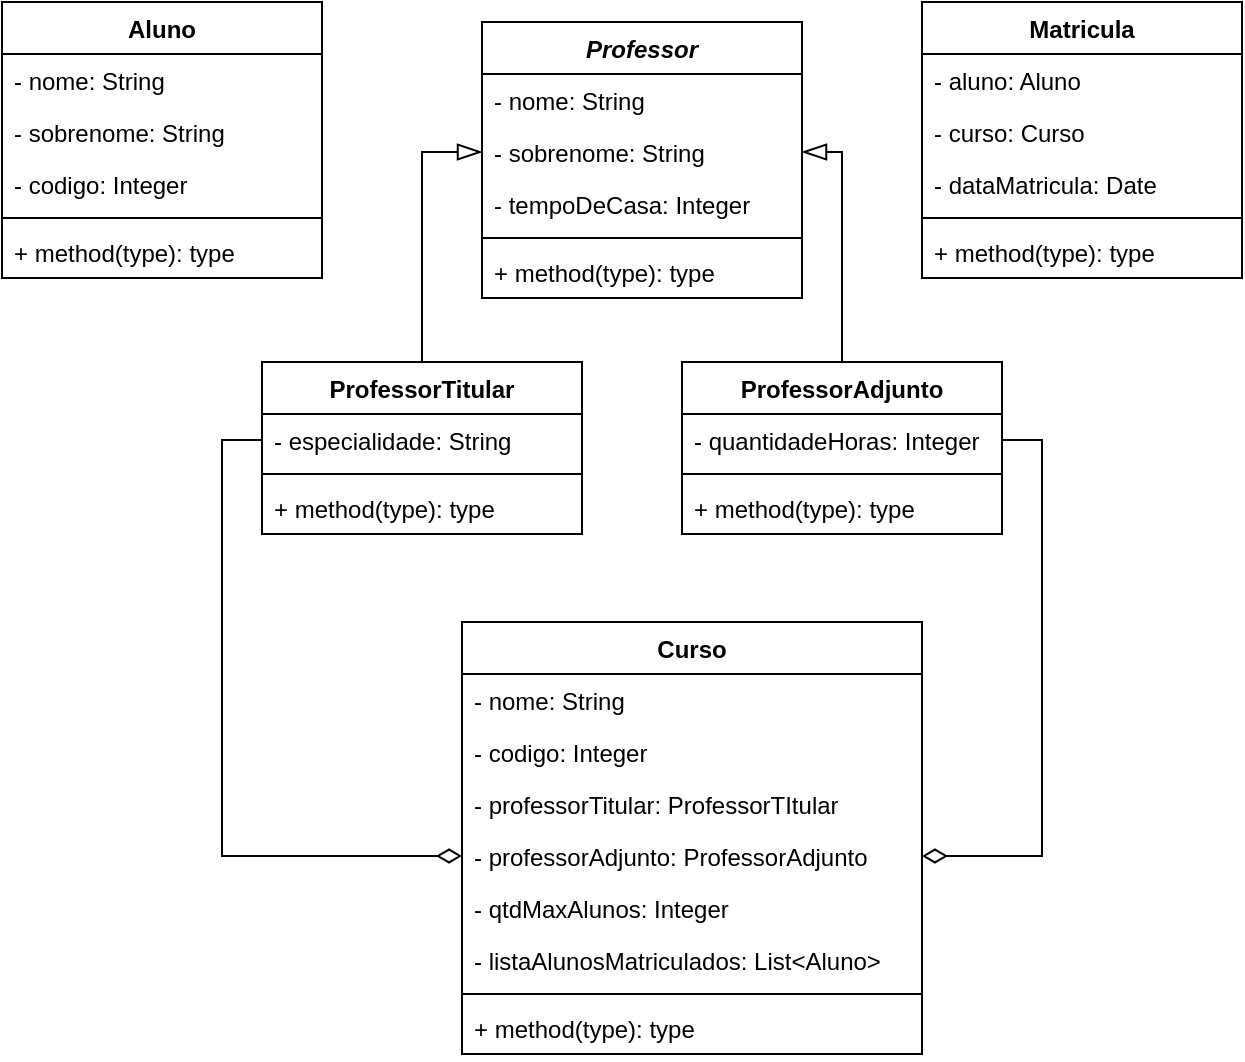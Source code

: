 <mxfile version="12.7.0" type="github">
  <diagram id="adodtcI2h1c6EPinIs3A" name="Page-1">
    <mxGraphModel dx="177" dy="413" grid="1" gridSize="10" guides="1" tooltips="1" connect="1" arrows="1" fold="1" page="1" pageScale="1" pageWidth="827" pageHeight="1169" math="0" shadow="0">
      <root>
        <mxCell id="0"/>
        <mxCell id="1" parent="0"/>
        <mxCell id="8EcQHJpTXaGvdvUy0V6i-5" value="Aluno" style="swimlane;fontStyle=1;align=center;verticalAlign=top;childLayout=stackLayout;horizontal=1;startSize=26;horizontalStack=0;resizeParent=1;resizeParentMax=0;resizeLast=0;collapsible=1;marginBottom=0;" vertex="1" parent="1">
          <mxGeometry x="20" y="20" width="160" height="138" as="geometry"/>
        </mxCell>
        <mxCell id="8EcQHJpTXaGvdvUy0V6i-6" value="- nome: String" style="text;strokeColor=none;fillColor=none;align=left;verticalAlign=top;spacingLeft=4;spacingRight=4;overflow=hidden;rotatable=0;points=[[0,0.5],[1,0.5]];portConstraint=eastwest;" vertex="1" parent="8EcQHJpTXaGvdvUy0V6i-5">
          <mxGeometry y="26" width="160" height="26" as="geometry"/>
        </mxCell>
        <mxCell id="8EcQHJpTXaGvdvUy0V6i-9" value="- sobrenome: String" style="text;strokeColor=none;fillColor=none;align=left;verticalAlign=top;spacingLeft=4;spacingRight=4;overflow=hidden;rotatable=0;points=[[0,0.5],[1,0.5]];portConstraint=eastwest;" vertex="1" parent="8EcQHJpTXaGvdvUy0V6i-5">
          <mxGeometry y="52" width="160" height="26" as="geometry"/>
        </mxCell>
        <mxCell id="8EcQHJpTXaGvdvUy0V6i-10" value="- codigo: Integer" style="text;strokeColor=none;fillColor=none;align=left;verticalAlign=top;spacingLeft=4;spacingRight=4;overflow=hidden;rotatable=0;points=[[0,0.5],[1,0.5]];portConstraint=eastwest;" vertex="1" parent="8EcQHJpTXaGvdvUy0V6i-5">
          <mxGeometry y="78" width="160" height="26" as="geometry"/>
        </mxCell>
        <mxCell id="8EcQHJpTXaGvdvUy0V6i-7" value="" style="line;strokeWidth=1;fillColor=none;align=left;verticalAlign=middle;spacingTop=-1;spacingLeft=3;spacingRight=3;rotatable=0;labelPosition=right;points=[];portConstraint=eastwest;" vertex="1" parent="8EcQHJpTXaGvdvUy0V6i-5">
          <mxGeometry y="104" width="160" height="8" as="geometry"/>
        </mxCell>
        <mxCell id="8EcQHJpTXaGvdvUy0V6i-8" value="+ method(type): type" style="text;strokeColor=none;fillColor=none;align=left;verticalAlign=top;spacingLeft=4;spacingRight=4;overflow=hidden;rotatable=0;points=[[0,0.5],[1,0.5]];portConstraint=eastwest;" vertex="1" parent="8EcQHJpTXaGvdvUy0V6i-5">
          <mxGeometry y="112" width="160" height="26" as="geometry"/>
        </mxCell>
        <mxCell id="8EcQHJpTXaGvdvUy0V6i-11" value="Curso" style="swimlane;fontStyle=1;align=center;verticalAlign=top;childLayout=stackLayout;horizontal=1;startSize=26;horizontalStack=0;resizeParent=1;resizeParentMax=0;resizeLast=0;collapsible=1;marginBottom=0;" vertex="1" parent="1">
          <mxGeometry x="250" y="330" width="230" height="216" as="geometry"/>
        </mxCell>
        <mxCell id="8EcQHJpTXaGvdvUy0V6i-12" value="- nome: String" style="text;strokeColor=none;fillColor=none;align=left;verticalAlign=top;spacingLeft=4;spacingRight=4;overflow=hidden;rotatable=0;points=[[0,0.5],[1,0.5]];portConstraint=eastwest;" vertex="1" parent="8EcQHJpTXaGvdvUy0V6i-11">
          <mxGeometry y="26" width="230" height="26" as="geometry"/>
        </mxCell>
        <mxCell id="8EcQHJpTXaGvdvUy0V6i-15" value="- codigo: Integer" style="text;strokeColor=none;fillColor=none;align=left;verticalAlign=top;spacingLeft=4;spacingRight=4;overflow=hidden;rotatable=0;points=[[0,0.5],[1,0.5]];portConstraint=eastwest;" vertex="1" parent="8EcQHJpTXaGvdvUy0V6i-11">
          <mxGeometry y="52" width="230" height="26" as="geometry"/>
        </mxCell>
        <mxCell id="8EcQHJpTXaGvdvUy0V6i-34" value="- professorTitular: ProfessorTItular" style="text;strokeColor=none;fillColor=none;align=left;verticalAlign=top;spacingLeft=4;spacingRight=4;overflow=hidden;rotatable=0;points=[[0,0.5],[1,0.5]];portConstraint=eastwest;" vertex="1" parent="8EcQHJpTXaGvdvUy0V6i-11">
          <mxGeometry y="78" width="230" height="26" as="geometry"/>
        </mxCell>
        <mxCell id="8EcQHJpTXaGvdvUy0V6i-35" value="- professorAdjunto: ProfessorAdjunto" style="text;strokeColor=none;fillColor=none;align=left;verticalAlign=top;spacingLeft=4;spacingRight=4;overflow=hidden;rotatable=0;points=[[0,0.5],[1,0.5]];portConstraint=eastwest;" vertex="1" parent="8EcQHJpTXaGvdvUy0V6i-11">
          <mxGeometry y="104" width="230" height="26" as="geometry"/>
        </mxCell>
        <mxCell id="8EcQHJpTXaGvdvUy0V6i-36" value="- qtdMaxAlunos: Integer" style="text;strokeColor=none;fillColor=none;align=left;verticalAlign=top;spacingLeft=4;spacingRight=4;overflow=hidden;rotatable=0;points=[[0,0.5],[1,0.5]];portConstraint=eastwest;" vertex="1" parent="8EcQHJpTXaGvdvUy0V6i-11">
          <mxGeometry y="130" width="230" height="26" as="geometry"/>
        </mxCell>
        <mxCell id="8EcQHJpTXaGvdvUy0V6i-37" value="- listaAlunosMatriculados: List&lt;Aluno&gt;" style="text;strokeColor=none;fillColor=none;align=left;verticalAlign=top;spacingLeft=4;spacingRight=4;overflow=hidden;rotatable=0;points=[[0,0.5],[1,0.5]];portConstraint=eastwest;" vertex="1" parent="8EcQHJpTXaGvdvUy0V6i-11">
          <mxGeometry y="156" width="230" height="26" as="geometry"/>
        </mxCell>
        <mxCell id="8EcQHJpTXaGvdvUy0V6i-13" value="" style="line;strokeWidth=1;fillColor=none;align=left;verticalAlign=middle;spacingTop=-1;spacingLeft=3;spacingRight=3;rotatable=0;labelPosition=right;points=[];portConstraint=eastwest;" vertex="1" parent="8EcQHJpTXaGvdvUy0V6i-11">
          <mxGeometry y="182" width="230" height="8" as="geometry"/>
        </mxCell>
        <mxCell id="8EcQHJpTXaGvdvUy0V6i-14" value="+ method(type): type" style="text;strokeColor=none;fillColor=none;align=left;verticalAlign=top;spacingLeft=4;spacingRight=4;overflow=hidden;rotatable=0;points=[[0,0.5],[1,0.5]];portConstraint=eastwest;" vertex="1" parent="8EcQHJpTXaGvdvUy0V6i-11">
          <mxGeometry y="190" width="230" height="26" as="geometry"/>
        </mxCell>
        <mxCell id="8EcQHJpTXaGvdvUy0V6i-16" value="Professor" style="swimlane;fontStyle=3;align=center;verticalAlign=top;childLayout=stackLayout;horizontal=1;startSize=26;horizontalStack=0;resizeParent=1;resizeParentMax=0;resizeLast=0;collapsible=1;marginBottom=0;" vertex="1" parent="1">
          <mxGeometry x="260" y="30" width="160" height="138" as="geometry"/>
        </mxCell>
        <mxCell id="8EcQHJpTXaGvdvUy0V6i-17" value="- nome: String" style="text;strokeColor=none;fillColor=none;align=left;verticalAlign=top;spacingLeft=4;spacingRight=4;overflow=hidden;rotatable=0;points=[[0,0.5],[1,0.5]];portConstraint=eastwest;" vertex="1" parent="8EcQHJpTXaGvdvUy0V6i-16">
          <mxGeometry y="26" width="160" height="26" as="geometry"/>
        </mxCell>
        <mxCell id="8EcQHJpTXaGvdvUy0V6i-20" value="- sobrenome: String" style="text;strokeColor=none;fillColor=none;align=left;verticalAlign=top;spacingLeft=4;spacingRight=4;overflow=hidden;rotatable=0;points=[[0,0.5],[1,0.5]];portConstraint=eastwest;" vertex="1" parent="8EcQHJpTXaGvdvUy0V6i-16">
          <mxGeometry y="52" width="160" height="26" as="geometry"/>
        </mxCell>
        <mxCell id="8EcQHJpTXaGvdvUy0V6i-21" value="- tempoDeCasa: Integer" style="text;strokeColor=none;fillColor=none;align=left;verticalAlign=top;spacingLeft=4;spacingRight=4;overflow=hidden;rotatable=0;points=[[0,0.5],[1,0.5]];portConstraint=eastwest;" vertex="1" parent="8EcQHJpTXaGvdvUy0V6i-16">
          <mxGeometry y="78" width="160" height="26" as="geometry"/>
        </mxCell>
        <mxCell id="8EcQHJpTXaGvdvUy0V6i-18" value="" style="line;strokeWidth=1;fillColor=none;align=left;verticalAlign=middle;spacingTop=-1;spacingLeft=3;spacingRight=3;rotatable=0;labelPosition=right;points=[];portConstraint=eastwest;" vertex="1" parent="8EcQHJpTXaGvdvUy0V6i-16">
          <mxGeometry y="104" width="160" height="8" as="geometry"/>
        </mxCell>
        <mxCell id="8EcQHJpTXaGvdvUy0V6i-19" value="+ method(type): type" style="text;strokeColor=none;fillColor=none;align=left;verticalAlign=top;spacingLeft=4;spacingRight=4;overflow=hidden;rotatable=0;points=[[0,0.5],[1,0.5]];portConstraint=eastwest;" vertex="1" parent="8EcQHJpTXaGvdvUy0V6i-16">
          <mxGeometry y="112" width="160" height="26" as="geometry"/>
        </mxCell>
        <mxCell id="8EcQHJpTXaGvdvUy0V6i-31" style="edgeStyle=orthogonalEdgeStyle;rounded=0;orthogonalLoop=1;jettySize=auto;html=1;exitX=0.5;exitY=0;exitDx=0;exitDy=0;entryX=0;entryY=0.5;entryDx=0;entryDy=0;endArrow=blockThin;endFill=0;strokeWidth=1;jumpSize=6;endSize=10;" edge="1" parent="1" source="8EcQHJpTXaGvdvUy0V6i-22" target="8EcQHJpTXaGvdvUy0V6i-20">
          <mxGeometry relative="1" as="geometry"/>
        </mxCell>
        <mxCell id="8EcQHJpTXaGvdvUy0V6i-22" value="ProfessorTitular" style="swimlane;fontStyle=1;align=center;verticalAlign=top;childLayout=stackLayout;horizontal=1;startSize=26;horizontalStack=0;resizeParent=1;resizeParentMax=0;resizeLast=0;collapsible=1;marginBottom=0;" vertex="1" parent="1">
          <mxGeometry x="150" y="200" width="160" height="86" as="geometry"/>
        </mxCell>
        <mxCell id="8EcQHJpTXaGvdvUy0V6i-23" value="- especialidade: String" style="text;strokeColor=none;fillColor=none;align=left;verticalAlign=top;spacingLeft=4;spacingRight=4;overflow=hidden;rotatable=0;points=[[0,0.5],[1,0.5]];portConstraint=eastwest;" vertex="1" parent="8EcQHJpTXaGvdvUy0V6i-22">
          <mxGeometry y="26" width="160" height="26" as="geometry"/>
        </mxCell>
        <mxCell id="8EcQHJpTXaGvdvUy0V6i-24" value="" style="line;strokeWidth=1;fillColor=none;align=left;verticalAlign=middle;spacingTop=-1;spacingLeft=3;spacingRight=3;rotatable=0;labelPosition=right;points=[];portConstraint=eastwest;" vertex="1" parent="8EcQHJpTXaGvdvUy0V6i-22">
          <mxGeometry y="52" width="160" height="8" as="geometry"/>
        </mxCell>
        <mxCell id="8EcQHJpTXaGvdvUy0V6i-25" value="+ method(type): type" style="text;strokeColor=none;fillColor=none;align=left;verticalAlign=top;spacingLeft=4;spacingRight=4;overflow=hidden;rotatable=0;points=[[0,0.5],[1,0.5]];portConstraint=eastwest;" vertex="1" parent="8EcQHJpTXaGvdvUy0V6i-22">
          <mxGeometry y="60" width="160" height="26" as="geometry"/>
        </mxCell>
        <mxCell id="8EcQHJpTXaGvdvUy0V6i-32" style="edgeStyle=orthogonalEdgeStyle;rounded=0;jumpSize=6;orthogonalLoop=1;jettySize=auto;html=1;exitX=0.5;exitY=0;exitDx=0;exitDy=0;entryX=1;entryY=0.5;entryDx=0;entryDy=0;endArrow=blockThin;endFill=0;endSize=10;strokeWidth=1;" edge="1" parent="1" source="8EcQHJpTXaGvdvUy0V6i-26" target="8EcQHJpTXaGvdvUy0V6i-20">
          <mxGeometry relative="1" as="geometry">
            <Array as="points">
              <mxPoint x="440" y="95"/>
            </Array>
          </mxGeometry>
        </mxCell>
        <mxCell id="8EcQHJpTXaGvdvUy0V6i-26" value="ProfessorAdjunto" style="swimlane;fontStyle=1;align=center;verticalAlign=top;childLayout=stackLayout;horizontal=1;startSize=26;horizontalStack=0;resizeParent=1;resizeParentMax=0;resizeLast=0;collapsible=1;marginBottom=0;" vertex="1" parent="1">
          <mxGeometry x="360" y="200" width="160" height="86" as="geometry"/>
        </mxCell>
        <mxCell id="8EcQHJpTXaGvdvUy0V6i-27" value="- quantidadeHoras: Integer" style="text;strokeColor=none;fillColor=none;align=left;verticalAlign=top;spacingLeft=4;spacingRight=4;overflow=hidden;rotatable=0;points=[[0,0.5],[1,0.5]];portConstraint=eastwest;" vertex="1" parent="8EcQHJpTXaGvdvUy0V6i-26">
          <mxGeometry y="26" width="160" height="26" as="geometry"/>
        </mxCell>
        <mxCell id="8EcQHJpTXaGvdvUy0V6i-28" value="" style="line;strokeWidth=1;fillColor=none;align=left;verticalAlign=middle;spacingTop=-1;spacingLeft=3;spacingRight=3;rotatable=0;labelPosition=right;points=[];portConstraint=eastwest;" vertex="1" parent="8EcQHJpTXaGvdvUy0V6i-26">
          <mxGeometry y="52" width="160" height="8" as="geometry"/>
        </mxCell>
        <mxCell id="8EcQHJpTXaGvdvUy0V6i-29" value="+ method(type): type" style="text;strokeColor=none;fillColor=none;align=left;verticalAlign=top;spacingLeft=4;spacingRight=4;overflow=hidden;rotatable=0;points=[[0,0.5],[1,0.5]];portConstraint=eastwest;" vertex="1" parent="8EcQHJpTXaGvdvUy0V6i-26">
          <mxGeometry y="60" width="160" height="26" as="geometry"/>
        </mxCell>
        <mxCell id="8EcQHJpTXaGvdvUy0V6i-38" value="Matricula" style="swimlane;fontStyle=1;align=center;verticalAlign=top;childLayout=stackLayout;horizontal=1;startSize=26;horizontalStack=0;resizeParent=1;resizeParentMax=0;resizeLast=0;collapsible=1;marginBottom=0;" vertex="1" parent="1">
          <mxGeometry x="480" y="20" width="160" height="138" as="geometry"/>
        </mxCell>
        <mxCell id="8EcQHJpTXaGvdvUy0V6i-39" value="- aluno: Aluno" style="text;strokeColor=none;fillColor=none;align=left;verticalAlign=top;spacingLeft=4;spacingRight=4;overflow=hidden;rotatable=0;points=[[0,0.5],[1,0.5]];portConstraint=eastwest;" vertex="1" parent="8EcQHJpTXaGvdvUy0V6i-38">
          <mxGeometry y="26" width="160" height="26" as="geometry"/>
        </mxCell>
        <mxCell id="8EcQHJpTXaGvdvUy0V6i-52" value="- curso: Curso" style="text;strokeColor=none;fillColor=none;align=left;verticalAlign=top;spacingLeft=4;spacingRight=4;overflow=hidden;rotatable=0;points=[[0,0.5],[1,0.5]];portConstraint=eastwest;" vertex="1" parent="8EcQHJpTXaGvdvUy0V6i-38">
          <mxGeometry y="52" width="160" height="26" as="geometry"/>
        </mxCell>
        <mxCell id="8EcQHJpTXaGvdvUy0V6i-54" value="- dataMatricula: Date" style="text;strokeColor=none;fillColor=none;align=left;verticalAlign=top;spacingLeft=4;spacingRight=4;overflow=hidden;rotatable=0;points=[[0,0.5],[1,0.5]];portConstraint=eastwest;" vertex="1" parent="8EcQHJpTXaGvdvUy0V6i-38">
          <mxGeometry y="78" width="160" height="26" as="geometry"/>
        </mxCell>
        <mxCell id="8EcQHJpTXaGvdvUy0V6i-40" value="" style="line;strokeWidth=1;fillColor=none;align=left;verticalAlign=middle;spacingTop=-1;spacingLeft=3;spacingRight=3;rotatable=0;labelPosition=right;points=[];portConstraint=eastwest;" vertex="1" parent="8EcQHJpTXaGvdvUy0V6i-38">
          <mxGeometry y="104" width="160" height="8" as="geometry"/>
        </mxCell>
        <mxCell id="8EcQHJpTXaGvdvUy0V6i-41" value="+ method(type): type" style="text;strokeColor=none;fillColor=none;align=left;verticalAlign=top;spacingLeft=4;spacingRight=4;overflow=hidden;rotatable=0;points=[[0,0.5],[1,0.5]];portConstraint=eastwest;" vertex="1" parent="8EcQHJpTXaGvdvUy0V6i-38">
          <mxGeometry y="112" width="160" height="26" as="geometry"/>
        </mxCell>
        <mxCell id="8EcQHJpTXaGvdvUy0V6i-49" style="edgeStyle=orthogonalEdgeStyle;rounded=0;jumpSize=6;orthogonalLoop=1;jettySize=auto;html=1;exitX=0;exitY=0.5;exitDx=0;exitDy=0;endArrow=diamondThin;endFill=0;endSize=10;strokeWidth=1;" edge="1" parent="1" source="8EcQHJpTXaGvdvUy0V6i-23" target="8EcQHJpTXaGvdvUy0V6i-35">
          <mxGeometry relative="1" as="geometry"/>
        </mxCell>
        <mxCell id="8EcQHJpTXaGvdvUy0V6i-51" style="edgeStyle=orthogonalEdgeStyle;rounded=0;jumpSize=6;orthogonalLoop=1;jettySize=auto;html=1;exitX=1;exitY=0.5;exitDx=0;exitDy=0;entryX=1;entryY=0.5;entryDx=0;entryDy=0;endArrow=diamondThin;endFill=0;endSize=10;strokeWidth=1;" edge="1" parent="1" source="8EcQHJpTXaGvdvUy0V6i-27" target="8EcQHJpTXaGvdvUy0V6i-35">
          <mxGeometry relative="1" as="geometry"/>
        </mxCell>
      </root>
    </mxGraphModel>
  </diagram>
</mxfile>
